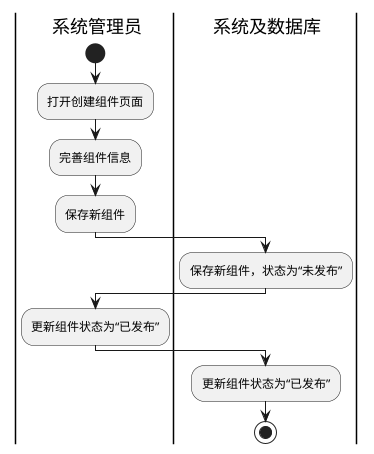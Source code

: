 @startuml
|sysUser| 系统管理员
|system| 系统及数据库

|sysUser|
start
:打开创建组件页面;
:完善组件信息;
:保存新组件;
|system|
:保存新组件，状态为“未发布”;
|sysUser|
:更新组件状态为“已发布”;
|system|
:更新组件状态为“已发布”;
stop
@enduml